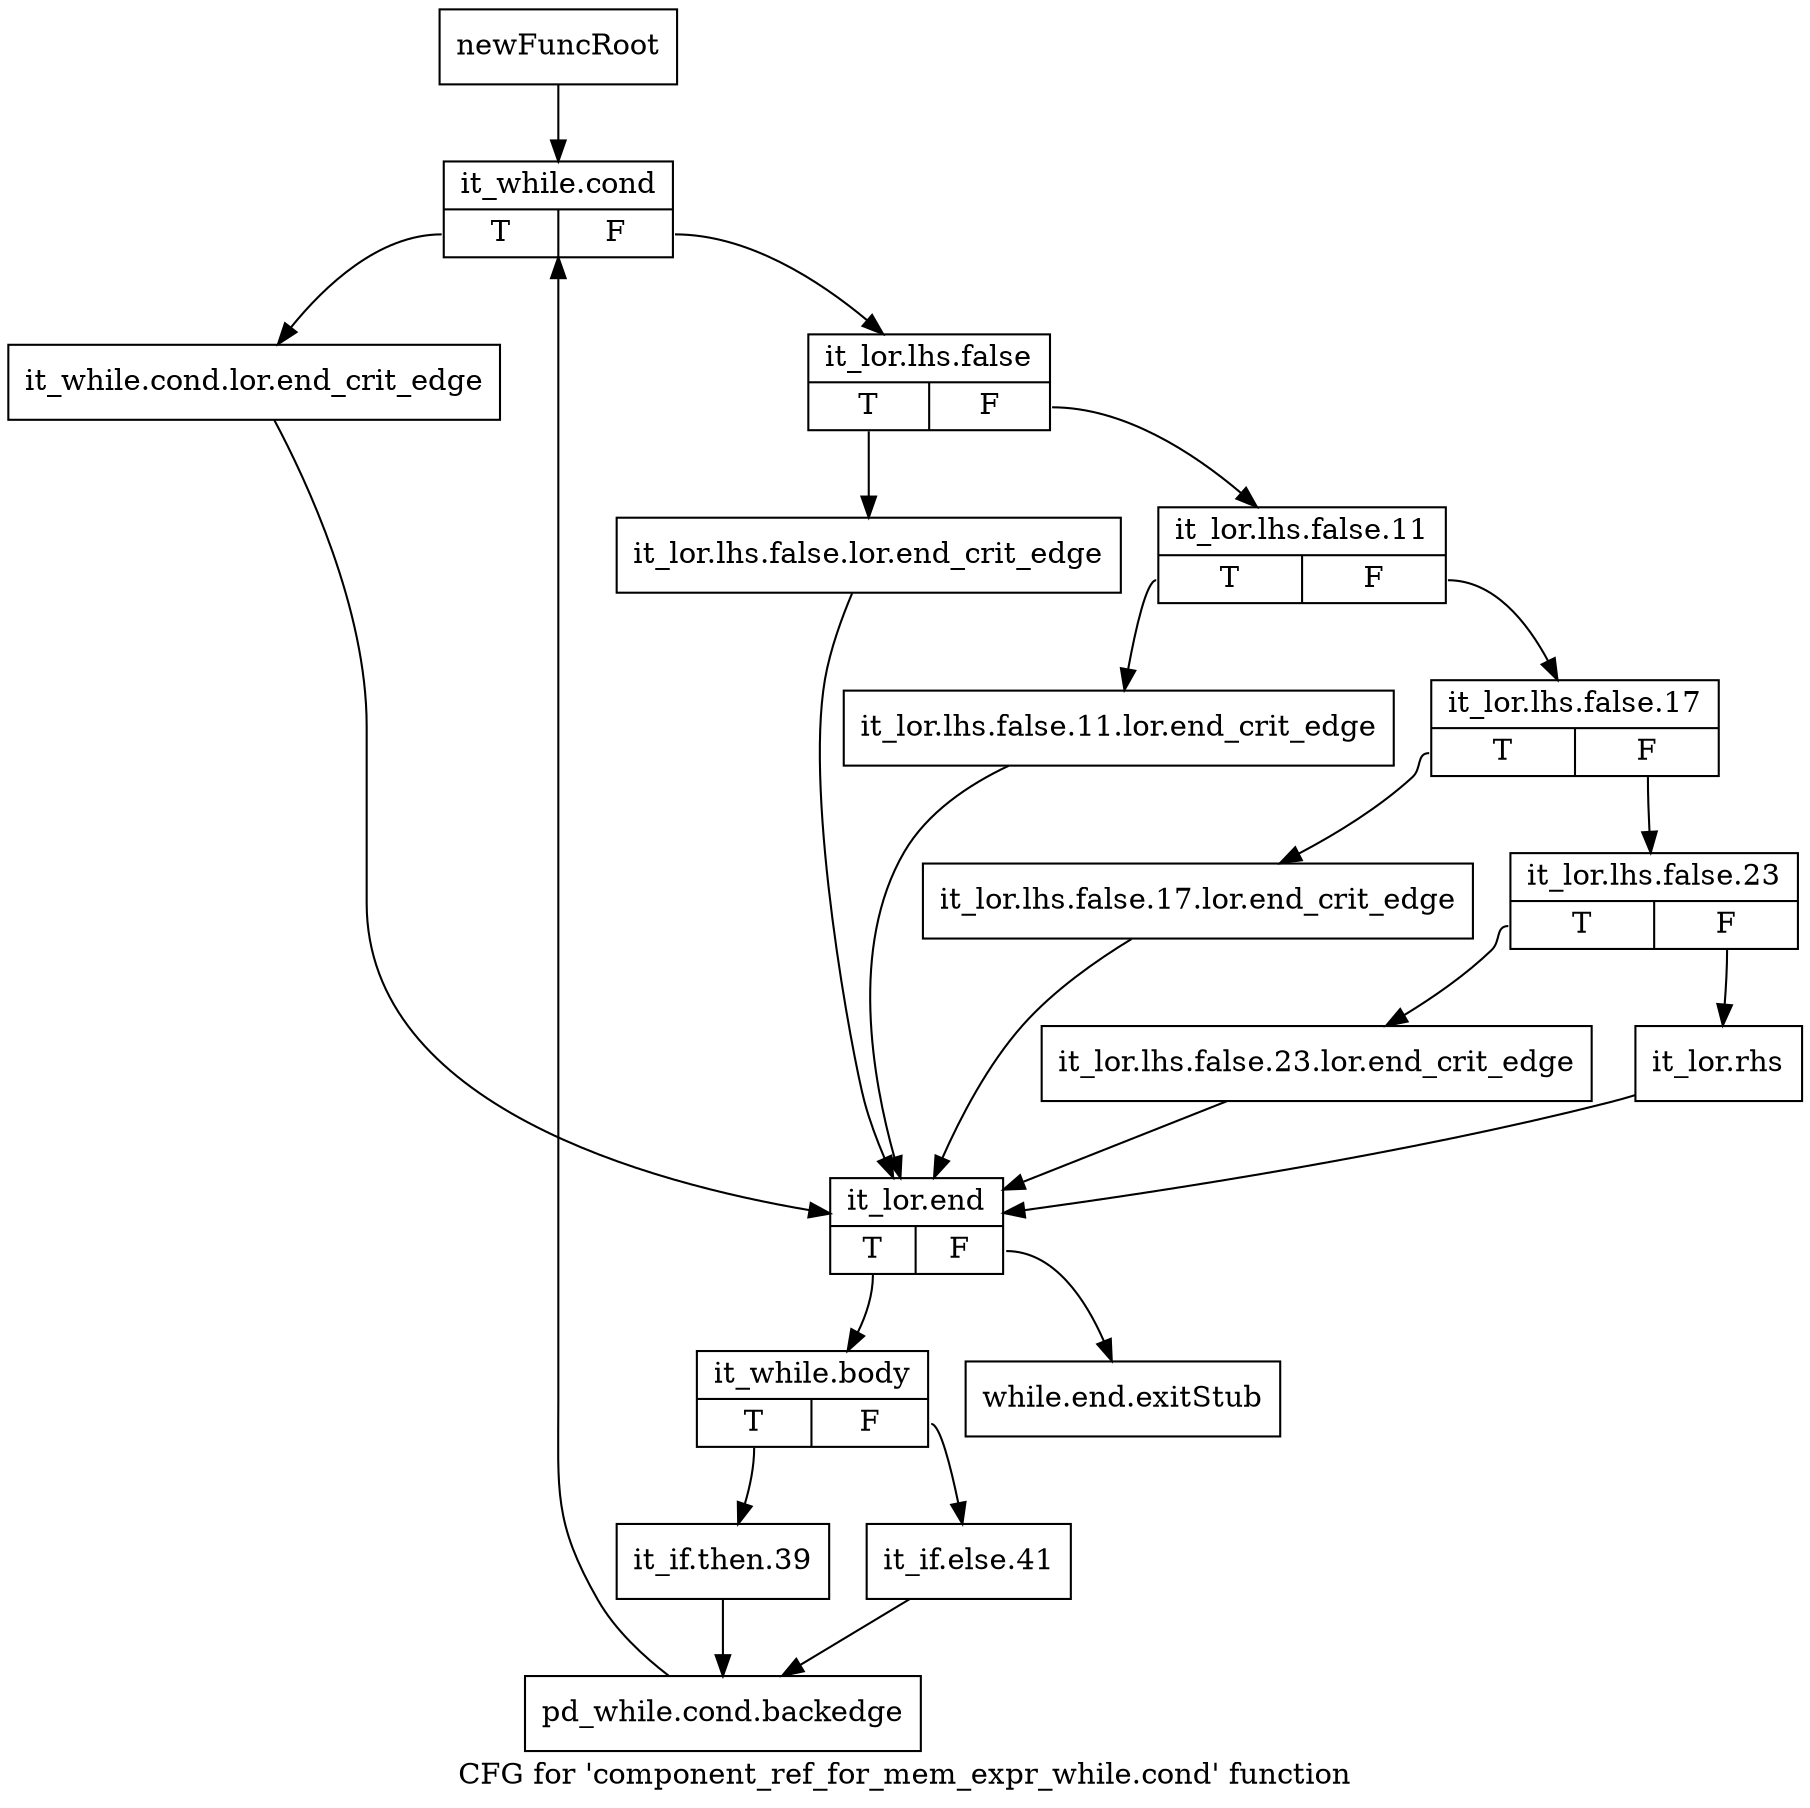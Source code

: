digraph "CFG for 'component_ref_for_mem_expr_while.cond' function" {
	label="CFG for 'component_ref_for_mem_expr_while.cond' function";

	Node0xac93630 [shape=record,label="{newFuncRoot}"];
	Node0xac93630 -> Node0xac936d0;
	Node0xac93680 [shape=record,label="{while.end.exitStub}"];
	Node0xac936d0 [shape=record,label="{it_while.cond|{<s0>T|<s1>F}}"];
	Node0xac936d0:s0 -> Node0xac939f0;
	Node0xac936d0:s1 -> Node0xac93720;
	Node0xac93720 [shape=record,label="{it_lor.lhs.false|{<s0>T|<s1>F}}"];
	Node0xac93720:s0 -> Node0xac939a0;
	Node0xac93720:s1 -> Node0xac93770;
	Node0xac93770 [shape=record,label="{it_lor.lhs.false.11|{<s0>T|<s1>F}}"];
	Node0xac93770:s0 -> Node0xac93950;
	Node0xac93770:s1 -> Node0xac937c0;
	Node0xac937c0 [shape=record,label="{it_lor.lhs.false.17|{<s0>T|<s1>F}}"];
	Node0xac937c0:s0 -> Node0xac93900;
	Node0xac937c0:s1 -> Node0xac93810;
	Node0xac93810 [shape=record,label="{it_lor.lhs.false.23|{<s0>T|<s1>F}}"];
	Node0xac93810:s0 -> Node0xac938b0;
	Node0xac93810:s1 -> Node0xac93860;
	Node0xac93860 [shape=record,label="{it_lor.rhs}"];
	Node0xac93860 -> Node0xac93a40;
	Node0xac938b0 [shape=record,label="{it_lor.lhs.false.23.lor.end_crit_edge}"];
	Node0xac938b0 -> Node0xac93a40;
	Node0xac93900 [shape=record,label="{it_lor.lhs.false.17.lor.end_crit_edge}"];
	Node0xac93900 -> Node0xac93a40;
	Node0xac93950 [shape=record,label="{it_lor.lhs.false.11.lor.end_crit_edge}"];
	Node0xac93950 -> Node0xac93a40;
	Node0xac939a0 [shape=record,label="{it_lor.lhs.false.lor.end_crit_edge}"];
	Node0xac939a0 -> Node0xac93a40;
	Node0xac939f0 [shape=record,label="{it_while.cond.lor.end_crit_edge}"];
	Node0xac939f0 -> Node0xac93a40;
	Node0xac93a40 [shape=record,label="{it_lor.end|{<s0>T|<s1>F}}"];
	Node0xac93a40:s0 -> Node0xac93a90;
	Node0xac93a40:s1 -> Node0xac93680;
	Node0xac93a90 [shape=record,label="{it_while.body|{<s0>T|<s1>F}}"];
	Node0xac93a90:s0 -> Node0xac93b30;
	Node0xac93a90:s1 -> Node0xac93ae0;
	Node0xac93ae0 [shape=record,label="{it_if.else.41}"];
	Node0xac93ae0 -> Node0xac93b80;
	Node0xac93b30 [shape=record,label="{it_if.then.39}"];
	Node0xac93b30 -> Node0xac93b80;
	Node0xac93b80 [shape=record,label="{pd_while.cond.backedge}"];
	Node0xac93b80 -> Node0xac936d0;
}
